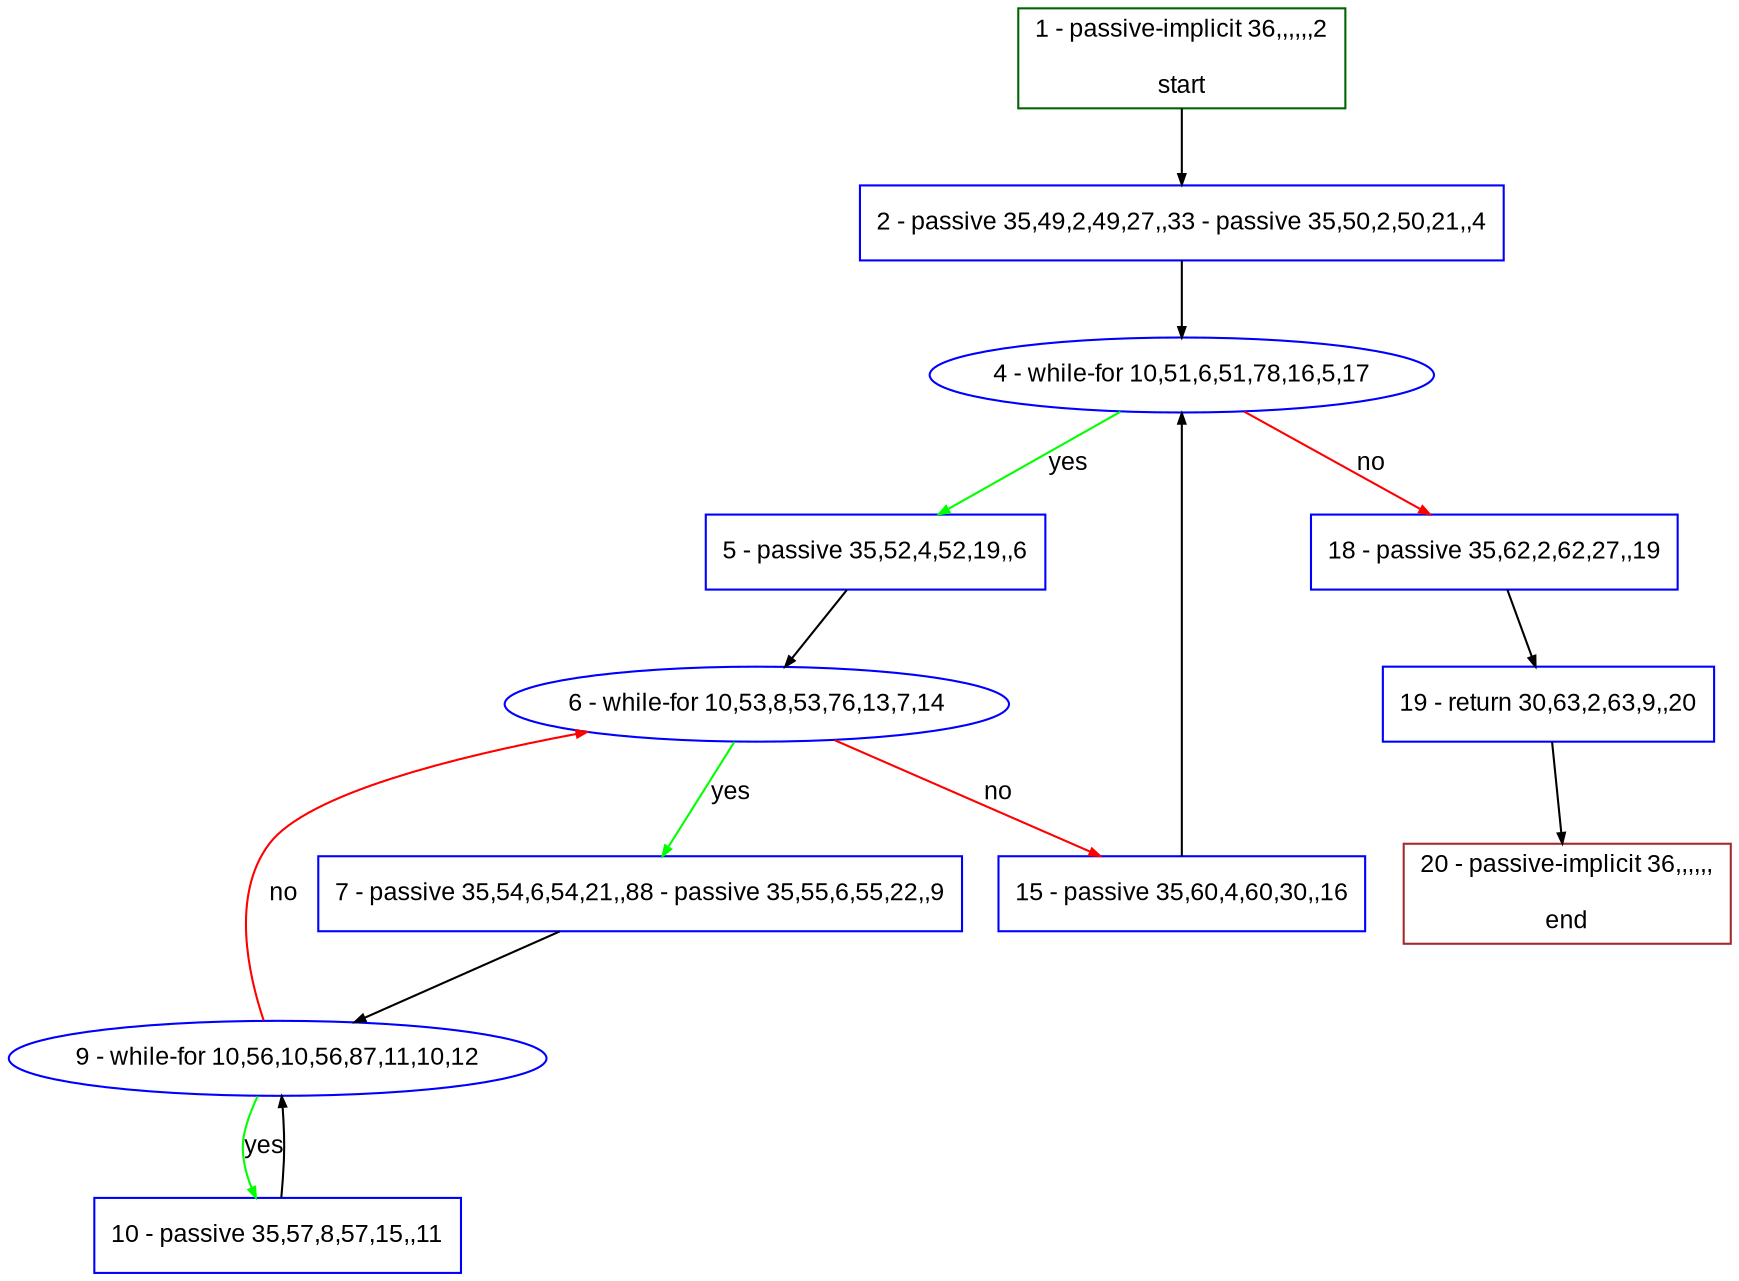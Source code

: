 digraph "" {
  graph [pack="true", label="", fontsize="12", packmode="clust", fontname="Arial", fillcolor="#FFFFCC", bgcolor="white", style="rounded,filled", compound="true"];
  node [node_initialized="no", label="", color="grey", fontsize="12", fillcolor="white", fontname="Arial", style="filled", shape="rectangle", compound="true", fixedsize="false"];
  edge [fontcolor="black", arrowhead="normal", arrowtail="none", arrowsize="0.5", ltail="", label="", color="black", fontsize="12", lhead="", fontname="Arial", dir="forward", compound="true"];
  __N1 [label="2 - passive 35,49,2,49,27,,33 - passive 35,50,2,50,21,,4", color="#0000ff", fillcolor="#ffffff", style="filled", shape="box"];
  __N2 [label="1 - passive-implicit 36,,,,,,2\n\nstart", color="#006400", fillcolor="#ffffff", style="filled", shape="box"];
  __N3 [label="4 - while-for 10,51,6,51,78,16,5,17", color="#0000ff", fillcolor="#ffffff", style="filled", shape="oval"];
  __N4 [label="5 - passive 35,52,4,52,19,,6", color="#0000ff", fillcolor="#ffffff", style="filled", shape="box"];
  __N5 [label="18 - passive 35,62,2,62,27,,19", color="#0000ff", fillcolor="#ffffff", style="filled", shape="box"];
  __N6 [label="6 - while-for 10,53,8,53,76,13,7,14", color="#0000ff", fillcolor="#ffffff", style="filled", shape="oval"];
  __N7 [label="7 - passive 35,54,6,54,21,,88 - passive 35,55,6,55,22,,9", color="#0000ff", fillcolor="#ffffff", style="filled", shape="box"];
  __N8 [label="15 - passive 35,60,4,60,30,,16", color="#0000ff", fillcolor="#ffffff", style="filled", shape="box"];
  __N9 [label="9 - while-for 10,56,10,56,87,11,10,12", color="#0000ff", fillcolor="#ffffff", style="filled", shape="oval"];
  __N10 [label="10 - passive 35,57,8,57,15,,11", color="#0000ff", fillcolor="#ffffff", style="filled", shape="box"];
  __N11 [label="19 - return 30,63,2,63,9,,20", color="#0000ff", fillcolor="#ffffff", style="filled", shape="box"];
  __N12 [label="20 - passive-implicit 36,,,,,,\n\nend", color="#a52a2a", fillcolor="#ffffff", style="filled", shape="box"];
  __N2 -> __N1 [arrowhead="normal", arrowtail="none", color="#000000", label="", dir="forward"];
  __N1 -> __N3 [arrowhead="normal", arrowtail="none", color="#000000", label="", dir="forward"];
  __N3 -> __N4 [arrowhead="normal", arrowtail="none", color="#00ff00", label="yes", dir="forward"];
  __N3 -> __N5 [arrowhead="normal", arrowtail="none", color="#ff0000", label="no", dir="forward"];
  __N4 -> __N6 [arrowhead="normal", arrowtail="none", color="#000000", label="", dir="forward"];
  __N6 -> __N7 [arrowhead="normal", arrowtail="none", color="#00ff00", label="yes", dir="forward"];
  __N6 -> __N8 [arrowhead="normal", arrowtail="none", color="#ff0000", label="no", dir="forward"];
  __N7 -> __N9 [arrowhead="normal", arrowtail="none", color="#000000", label="", dir="forward"];
  __N9 -> __N6 [arrowhead="normal", arrowtail="none", color="#ff0000", label="no", dir="forward"];
  __N9 -> __N10 [arrowhead="normal", arrowtail="none", color="#00ff00", label="yes", dir="forward"];
  __N10 -> __N9 [arrowhead="normal", arrowtail="none", color="#000000", label="", dir="forward"];
  __N8 -> __N3 [arrowhead="normal", arrowtail="none", color="#000000", label="", dir="forward"];
  __N5 -> __N11 [arrowhead="normal", arrowtail="none", color="#000000", label="", dir="forward"];
  __N11 -> __N12 [arrowhead="normal", arrowtail="none", color="#000000", label="", dir="forward"];
}
